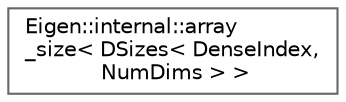 digraph "类继承关系图"
{
 // LATEX_PDF_SIZE
  bgcolor="transparent";
  edge [fontname=Helvetica,fontsize=10,labelfontname=Helvetica,labelfontsize=10];
  node [fontname=Helvetica,fontsize=10,shape=box,height=0.2,width=0.4];
  rankdir="LR";
  Node0 [id="Node000000",label="Eigen::internal::array\l_size\< DSizes\< DenseIndex,\l NumDims \> \>",height=0.2,width=0.4,color="grey40", fillcolor="white", style="filled",URL="$struct_eigen_1_1internal_1_1array__size_3_01_d_sizes_3_01_dense_index_00_01_num_dims_01_4_01_4.html",tooltip=" "];
}
